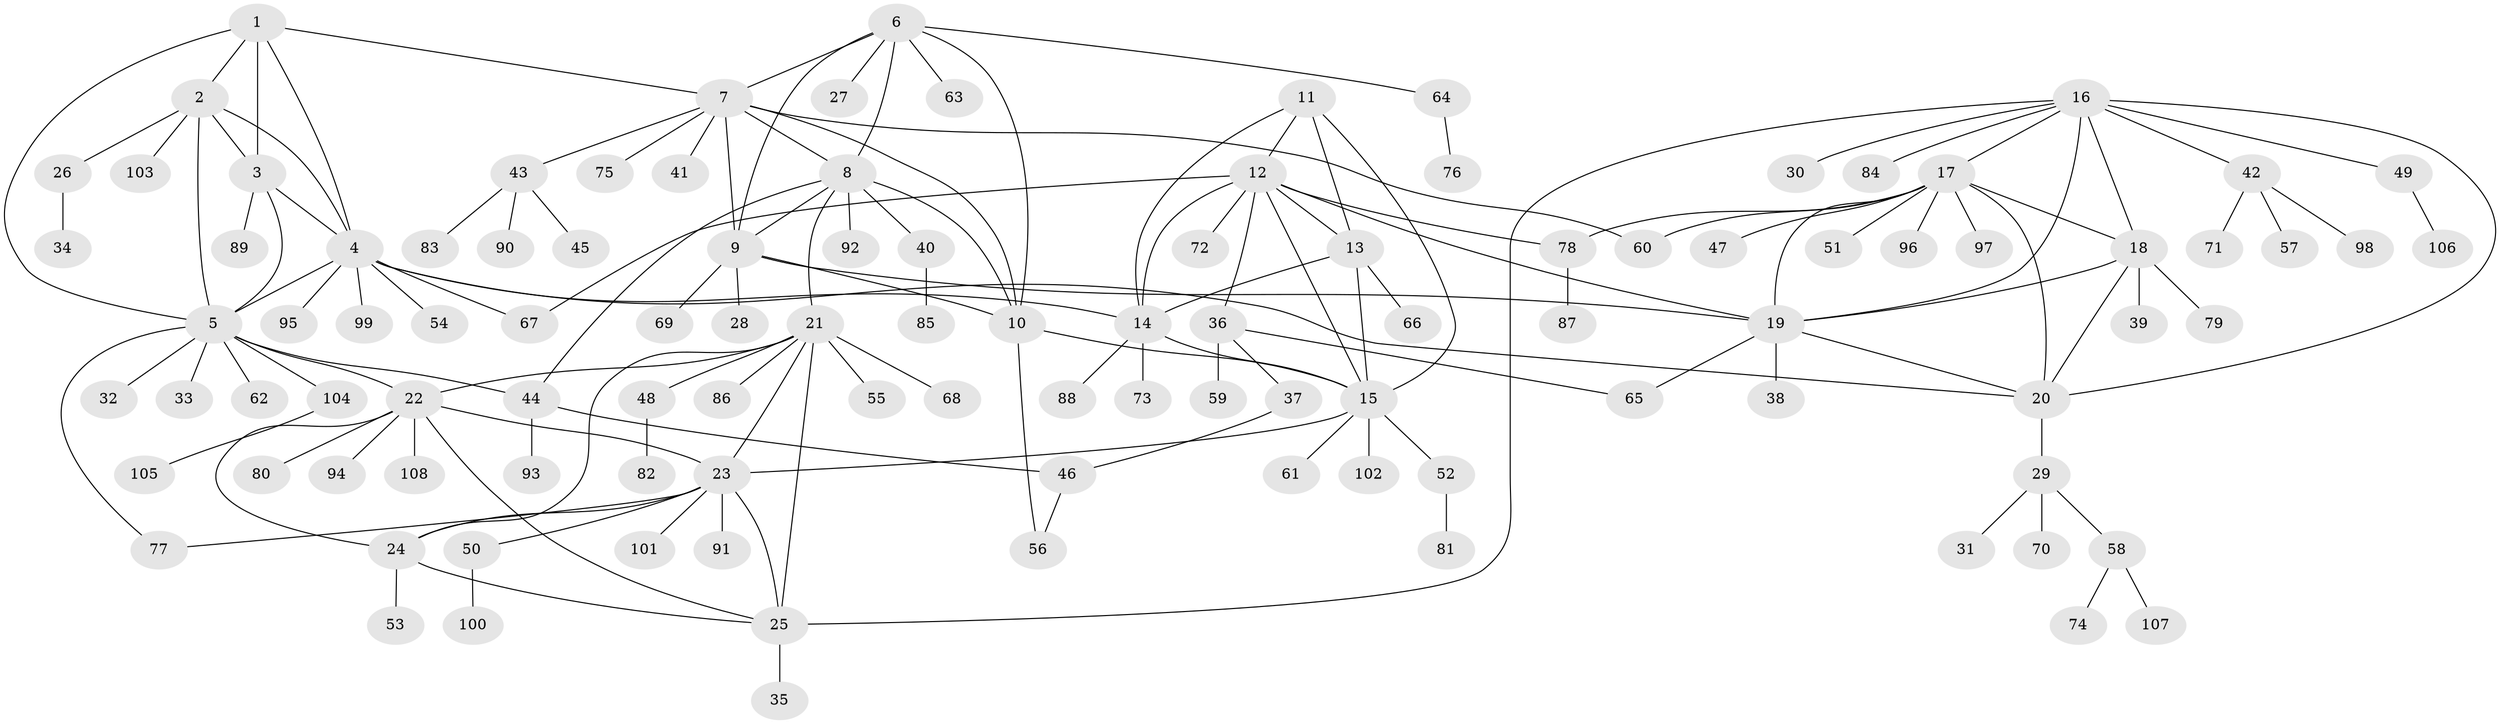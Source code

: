 // coarse degree distribution, {6: 0.08888888888888889, 5: 0.13333333333333333, 4: 0.08888888888888889, 8: 0.022222222222222223, 7: 0.17777777777777778, 3: 0.1111111111111111, 1: 0.28888888888888886, 2: 0.08888888888888889}
// Generated by graph-tools (version 1.1) at 2025/52/03/04/25 22:52:36]
// undirected, 108 vertices, 151 edges
graph export_dot {
  node [color=gray90,style=filled];
  1;
  2;
  3;
  4;
  5;
  6;
  7;
  8;
  9;
  10;
  11;
  12;
  13;
  14;
  15;
  16;
  17;
  18;
  19;
  20;
  21;
  22;
  23;
  24;
  25;
  26;
  27;
  28;
  29;
  30;
  31;
  32;
  33;
  34;
  35;
  36;
  37;
  38;
  39;
  40;
  41;
  42;
  43;
  44;
  45;
  46;
  47;
  48;
  49;
  50;
  51;
  52;
  53;
  54;
  55;
  56;
  57;
  58;
  59;
  60;
  61;
  62;
  63;
  64;
  65;
  66;
  67;
  68;
  69;
  70;
  71;
  72;
  73;
  74;
  75;
  76;
  77;
  78;
  79;
  80;
  81;
  82;
  83;
  84;
  85;
  86;
  87;
  88;
  89;
  90;
  91;
  92;
  93;
  94;
  95;
  96;
  97;
  98;
  99;
  100;
  101;
  102;
  103;
  104;
  105;
  106;
  107;
  108;
  1 -- 2;
  1 -- 3;
  1 -- 4;
  1 -- 5;
  1 -- 7;
  2 -- 3;
  2 -- 4;
  2 -- 5;
  2 -- 26;
  2 -- 103;
  3 -- 4;
  3 -- 5;
  3 -- 89;
  4 -- 5;
  4 -- 14;
  4 -- 20;
  4 -- 54;
  4 -- 67;
  4 -- 95;
  4 -- 99;
  5 -- 22;
  5 -- 32;
  5 -- 33;
  5 -- 44;
  5 -- 62;
  5 -- 77;
  5 -- 104;
  6 -- 7;
  6 -- 8;
  6 -- 9;
  6 -- 10;
  6 -- 27;
  6 -- 63;
  6 -- 64;
  7 -- 8;
  7 -- 9;
  7 -- 10;
  7 -- 41;
  7 -- 43;
  7 -- 60;
  7 -- 75;
  8 -- 9;
  8 -- 10;
  8 -- 21;
  8 -- 40;
  8 -- 44;
  8 -- 92;
  9 -- 10;
  9 -- 19;
  9 -- 28;
  9 -- 69;
  10 -- 15;
  10 -- 56;
  11 -- 12;
  11 -- 13;
  11 -- 14;
  11 -- 15;
  12 -- 13;
  12 -- 14;
  12 -- 15;
  12 -- 19;
  12 -- 36;
  12 -- 67;
  12 -- 72;
  12 -- 78;
  13 -- 14;
  13 -- 15;
  13 -- 66;
  14 -- 15;
  14 -- 73;
  14 -- 88;
  15 -- 23;
  15 -- 52;
  15 -- 61;
  15 -- 102;
  16 -- 17;
  16 -- 18;
  16 -- 19;
  16 -- 20;
  16 -- 25;
  16 -- 30;
  16 -- 42;
  16 -- 49;
  16 -- 84;
  17 -- 18;
  17 -- 19;
  17 -- 20;
  17 -- 47;
  17 -- 51;
  17 -- 60;
  17 -- 78;
  17 -- 96;
  17 -- 97;
  18 -- 19;
  18 -- 20;
  18 -- 39;
  18 -- 79;
  19 -- 20;
  19 -- 38;
  19 -- 65;
  20 -- 29;
  21 -- 22;
  21 -- 23;
  21 -- 24;
  21 -- 25;
  21 -- 48;
  21 -- 55;
  21 -- 68;
  21 -- 86;
  22 -- 23;
  22 -- 24;
  22 -- 25;
  22 -- 80;
  22 -- 94;
  22 -- 108;
  23 -- 24;
  23 -- 25;
  23 -- 50;
  23 -- 77;
  23 -- 91;
  23 -- 101;
  24 -- 25;
  24 -- 53;
  25 -- 35;
  26 -- 34;
  29 -- 31;
  29 -- 58;
  29 -- 70;
  36 -- 37;
  36 -- 59;
  36 -- 65;
  37 -- 46;
  40 -- 85;
  42 -- 57;
  42 -- 71;
  42 -- 98;
  43 -- 45;
  43 -- 83;
  43 -- 90;
  44 -- 46;
  44 -- 93;
  46 -- 56;
  48 -- 82;
  49 -- 106;
  50 -- 100;
  52 -- 81;
  58 -- 74;
  58 -- 107;
  64 -- 76;
  78 -- 87;
  104 -- 105;
}
